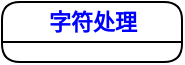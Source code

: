 <mxfile version="20.6.0" type="github">
  <diagram id="C5RBs43oDa-KdzZeNtuy" name="Page-1">
    <mxGraphModel dx="1422" dy="754" grid="1" gridSize="10" guides="1" tooltips="1" connect="1" arrows="1" fold="1" page="1" pageScale="1" pageWidth="827" pageHeight="1169" math="0" shadow="0">
      <root>
        <mxCell id="WIyWlLk6GJQsqaUBKTNV-0" />
        <mxCell id="WIyWlLk6GJQsqaUBKTNV-1" parent="WIyWlLk6GJQsqaUBKTNV-0" />
        <mxCell id="cL1KN3lu_xGNWIJt1N6J-5" value="字符处理" style="swimlane;childLayout=stackLayout;resizeParent=1;resizeParentMax=0;horizontal=1;startSize=20;horizontalStack=0;html=1;rounded=1;shadow=0;glass=0;sketch=0;fontSize=11;fontColor=#0000FF;" parent="WIyWlLk6GJQsqaUBKTNV-1" vertex="1" collapsed="1">
          <mxGeometry x="30" y="20" width="90" height="30" as="geometry">
            <mxRectangle x="30" y="20" width="480" height="260" as="alternateBounds" />
          </mxGeometry>
        </mxCell>
        <mxCell id="cL1KN3lu_xGNWIJt1N6J-6" value="任务 001 - 断句" style="swimlane;startSize=20;horizontal=0;html=1;rounded=1;shadow=0;glass=0;sketch=0;fontSize=11;fontColor=#0000FF;" parent="cL1KN3lu_xGNWIJt1N6J-5" vertex="1" collapsed="1">
          <mxGeometry y="20" width="480" height="30" as="geometry">
            <mxRectangle y="20" width="480" height="380" as="alternateBounds" />
          </mxGeometry>
        </mxCell>
        <mxCell id="cL1KN3lu_xGNWIJt1N6J-2" value="&lt;h1 style=&quot;font-size: 18px;&quot;&gt;&lt;font style=&quot;font-size: 18px;&quot;&gt;任务001- 断句&lt;/font&gt;&lt;/h1&gt;&lt;div&gt;&lt;ol&gt;&lt;li&gt;&lt;font style=&quot;font-size: 11px;&quot;&gt;断句的目的：一个短句，相较于一个复句，结构更简单，更容易缕清其涵义&lt;/font&gt;&lt;/li&gt;&lt;li&gt;&lt;font style=&quot;font-size: 11px;&quot;&gt;数据结构：选择用list集合存储结果集，因为list是顺序数据结构，且有丰富的API&lt;/font&gt;&lt;/li&gt;&lt;/ol&gt;&lt;/div&gt;&lt;br&gt;&lt;br style=&quot;font-size: 18px;&quot;&gt;&lt;p&gt;&lt;/p&gt;" style="text;html=1;strokeColor=#9673a6;fillColor=#e1d5e7;spacing=5;spacingTop=-20;whiteSpace=wrap;overflow=hidden;rounded=1;glass=0;shadow=0;sketch=0;" parent="cL1KN3lu_xGNWIJt1N6J-6" vertex="1">
          <mxGeometry x="40" y="10" width="420" height="100" as="geometry" />
        </mxCell>
        <mxCell id="WIyWlLk6GJQsqaUBKTNV-3" value="来了一段话" style="rounded=1;whiteSpace=wrap;html=1;fontSize=12;glass=0;strokeWidth=1;shadow=0;fillColor=#dae8fc;strokeColor=#6c8ebf;" parent="cL1KN3lu_xGNWIJt1N6J-6" vertex="1">
          <mxGeometry x="160" y="120" width="120" height="40" as="geometry" />
        </mxCell>
        <mxCell id="WIyWlLk6GJQsqaUBKTNV-4" value="No" style="rounded=0;html=1;jettySize=auto;orthogonalLoop=1;fontSize=11;endArrow=block;endFill=0;endSize=8;strokeWidth=1;shadow=0;labelBackgroundColor=none;edgeStyle=orthogonalEdgeStyle;" parent="cL1KN3lu_xGNWIJt1N6J-6" source="WIyWlLk6GJQsqaUBKTNV-6" edge="1">
          <mxGeometry y="20" relative="1" as="geometry">
            <mxPoint as="offset" />
            <mxPoint x="220" y="330" as="targetPoint" />
          </mxGeometry>
        </mxCell>
        <mxCell id="WIyWlLk6GJQsqaUBKTNV-6" value="是否已换行？" style="rhombus;whiteSpace=wrap;html=1;shadow=0;fontFamily=Helvetica;fontSize=12;align=center;strokeWidth=1;spacing=6;spacingTop=-4;fillColor=#fff2cc;strokeColor=#d6b656;" parent="cL1KN3lu_xGNWIJt1N6J-6" vertex="1">
          <mxGeometry x="170" y="230" width="100" height="60" as="geometry" />
        </mxCell>
        <mxCell id="WIyWlLk6GJQsqaUBKTNV-2" value="" style="rounded=0;html=1;jettySize=auto;orthogonalLoop=1;fontSize=11;endArrow=block;endFill=0;endSize=8;strokeWidth=1;shadow=0;labelBackgroundColor=none;edgeStyle=orthogonalEdgeStyle;" parent="cL1KN3lu_xGNWIJt1N6J-6" source="WIyWlLk6GJQsqaUBKTNV-3" target="WIyWlLk6GJQsqaUBKTNV-6" edge="1">
          <mxGeometry relative="1" as="geometry" />
        </mxCell>
        <mxCell id="WIyWlLk6GJQsqaUBKTNV-7" value="以&lt;font color=&quot;#0000ff&quot;&gt;&lt;b&gt;行&lt;/b&gt;&lt;/font&gt;为切分单位构成短句集合" style="rounded=1;whiteSpace=wrap;html=1;fontSize=12;glass=0;strokeWidth=1;shadow=0;fillColor=#f8cecc;strokeColor=#b85450;" parent="cL1KN3lu_xGNWIJt1N6J-6" vertex="1">
          <mxGeometry x="320" y="240" width="90" height="40" as="geometry" />
        </mxCell>
        <mxCell id="WIyWlLk6GJQsqaUBKTNV-5" value="Yes" style="edgeStyle=orthogonalEdgeStyle;rounded=0;html=1;jettySize=auto;orthogonalLoop=1;fontSize=11;endArrow=block;endFill=0;endSize=8;strokeWidth=1;shadow=0;labelBackgroundColor=none;" parent="cL1KN3lu_xGNWIJt1N6J-6" source="WIyWlLk6GJQsqaUBKTNV-6" target="WIyWlLk6GJQsqaUBKTNV-7" edge="1">
          <mxGeometry y="10" relative="1" as="geometry">
            <mxPoint as="offset" />
          </mxGeometry>
        </mxCell>
        <mxCell id="cL1KN3lu_xGNWIJt1N6J-1" value="" style="endArrow=classic;html=1;rounded=0;exitX=0;exitY=0.5;exitDx=0;exitDy=0;entryX=0;entryY=0.5;entryDx=0;entryDy=0;" parent="cL1KN3lu_xGNWIJt1N6J-6" target="WIyWlLk6GJQsqaUBKTNV-6" edge="1">
          <mxGeometry width="50" height="50" relative="1" as="geometry">
            <mxPoint x="165" y="350" as="sourcePoint" />
            <mxPoint x="80" y="190" as="targetPoint" />
            <Array as="points">
              <mxPoint x="120" y="350" />
              <mxPoint x="120" y="260" />
            </Array>
          </mxGeometry>
        </mxCell>
        <mxCell id="cL1KN3lu_xGNWIJt1N6J-4" value="" style="shape=image;html=1;verticalAlign=top;verticalLabelPosition=bottom;labelBackgroundColor=#ffffff;imageAspect=0;aspect=fixed;image=https://cdn3.iconfinder.com/data/icons/music-player-controls-3/100/music_repeat_loop_again_circle_arrow_blue-128.png;rounded=1;shadow=0;glass=0;sketch=0;fontSize=11;fontColor=#0000FF;" parent="cL1KN3lu_xGNWIJt1N6J-6" vertex="1">
          <mxGeometry x="110" y="265" width="70" height="70" as="geometry" />
        </mxCell>
        <mxCell id="cL1KN3lu_xGNWIJt1N6J-0" value="以&lt;b&gt;&lt;font color=&quot;#0000ff&quot;&gt;标点&lt;/font&gt;&lt;/b&gt;为切分标识构成换行段" style="rounded=1;whiteSpace=wrap;html=1;fontSize=12;glass=0;strokeWidth=1;shadow=0;fillColor=#f8cecc;strokeColor=#b85450;" parent="cL1KN3lu_xGNWIJt1N6J-6" vertex="1">
          <mxGeometry x="167.5" y="330" width="105" height="40" as="geometry" />
        </mxCell>
        <mxCell id="cL1KN3lu_xGNWIJt1N6J-7" value="任务 002 - 替换字符" style="swimlane;startSize=20;horizontal=0;html=1;rounded=1;shadow=0;glass=0;sketch=0;fontSize=11;fontColor=#0000FF;" parent="cL1KN3lu_xGNWIJt1N6J-5" vertex="1">
          <mxGeometry y="50" width="480" height="180" as="geometry">
            <mxRectangle y="50" width="480" height="30" as="alternateBounds" />
          </mxGeometry>
        </mxCell>
        <mxCell id="RoXbnylZe7aFuDIxk-WG-0" value="&lt;span style=&quot;background-color: rgb(230, 208, 222);&quot;&gt;&lt;span style=&quot;box-sizing: border-box; font-family: &amp;quot;JetBrains Mono&amp;quot;, &amp;quot;Fira Code&amp;quot;, &amp;quot;Cascadia Code&amp;quot;, Menlo, &amp;quot;Ubuntu Mono&amp;quot;, Consolas, HYZhengYuan; orphans: 4; text-align: start;&quot; class=&quot;md-pair-s md-expand&quot; spellcheck=&quot;false&quot;&gt;&lt;code style=&quot;box-sizing: border-box; font-family: var(--monospace); vertical-align: initial; margin: 0px 2px;&quot;&gt;&lt;b&gt;&lt;font color=&quot;#7f00ff&quot;&gt;([^，它他他\n]+)(作为)([^，。\n]+)&lt;/font&gt;&lt;/b&gt;&lt;/code&gt;&lt;/span&gt;&lt;span style=&quot;box-sizing: border-box; font-family: &amp;quot;JetBrains Mono&amp;quot;, &amp;quot;Fira Code&amp;quot;, &amp;quot;Cascadia Code&amp;quot;, Menlo, &amp;quot;Ubuntu Mono&amp;quot;, Consolas, HYZhengYuan; orphans: 4; text-align: start;&quot; class=&quot;md-plain&quot;&gt;---&amp;gt;&lt;/span&gt;&lt;span style=&quot;box-sizing: border-box; font-family: &amp;quot;JetBrains Mono&amp;quot;, &amp;quot;Fira Code&amp;quot;, &amp;quot;Cascadia Code&amp;quot;, Menlo, &amp;quot;Ubuntu Mono&amp;quot;, Consolas, HYZhengYuan; orphans: 4; text-align: start;&quot; class=&quot;md-pair-s md-expand&quot; spellcheck=&quot;false&quot;&gt;&lt;code style=&quot;box-sizing: border-box; font-family: var(--monospace); vertical-align: initial; margin: 0px 2px;&quot;&gt;&lt;font color=&quot;#7f00ff&quot;&gt;&lt;b&gt;$3$1&lt;/b&gt;&lt;/font&gt;&lt;/code&gt;&lt;/span&gt;&lt;/span&gt;" style="text;html=1;align=center;verticalAlign=middle;resizable=0;points=[];autosize=1;strokeColor=none;fillColor=none;" parent="cL1KN3lu_xGNWIJt1N6J-7" vertex="1">
          <mxGeometry x="30" y="20" width="310" height="30" as="geometry" />
        </mxCell>
        <mxCell id="RoXbnylZe7aFuDIxk-WG-1" value="&lt;b&gt;清除间断词&lt;/b&gt;" style="text;html=1;align=center;verticalAlign=middle;resizable=0;points=[];autosize=1;strokeColor=none;fillColor=none;fontColor=#7F00FF;labelBackgroundColor=#E6D0DE;" parent="cL1KN3lu_xGNWIJt1N6J-7" vertex="1">
          <mxGeometry x="30" width="80" height="30" as="geometry" />
        </mxCell>
        <mxCell id="cL1KN3lu_xGNWIJt1N6J-8" value="任务 003 - 删除字符" style="swimlane;startSize=20;horizontal=0;html=1;rounded=1;shadow=0;glass=0;sketch=0;fontSize=11;fontColor=#0000FF;" parent="cL1KN3lu_xGNWIJt1N6J-5" vertex="1" collapsed="1">
          <mxGeometry y="230" width="480" height="30" as="geometry">
            <mxRectangle y="80" width="480" height="220" as="alternateBounds" />
          </mxGeometry>
        </mxCell>
      </root>
    </mxGraphModel>
  </diagram>
</mxfile>
